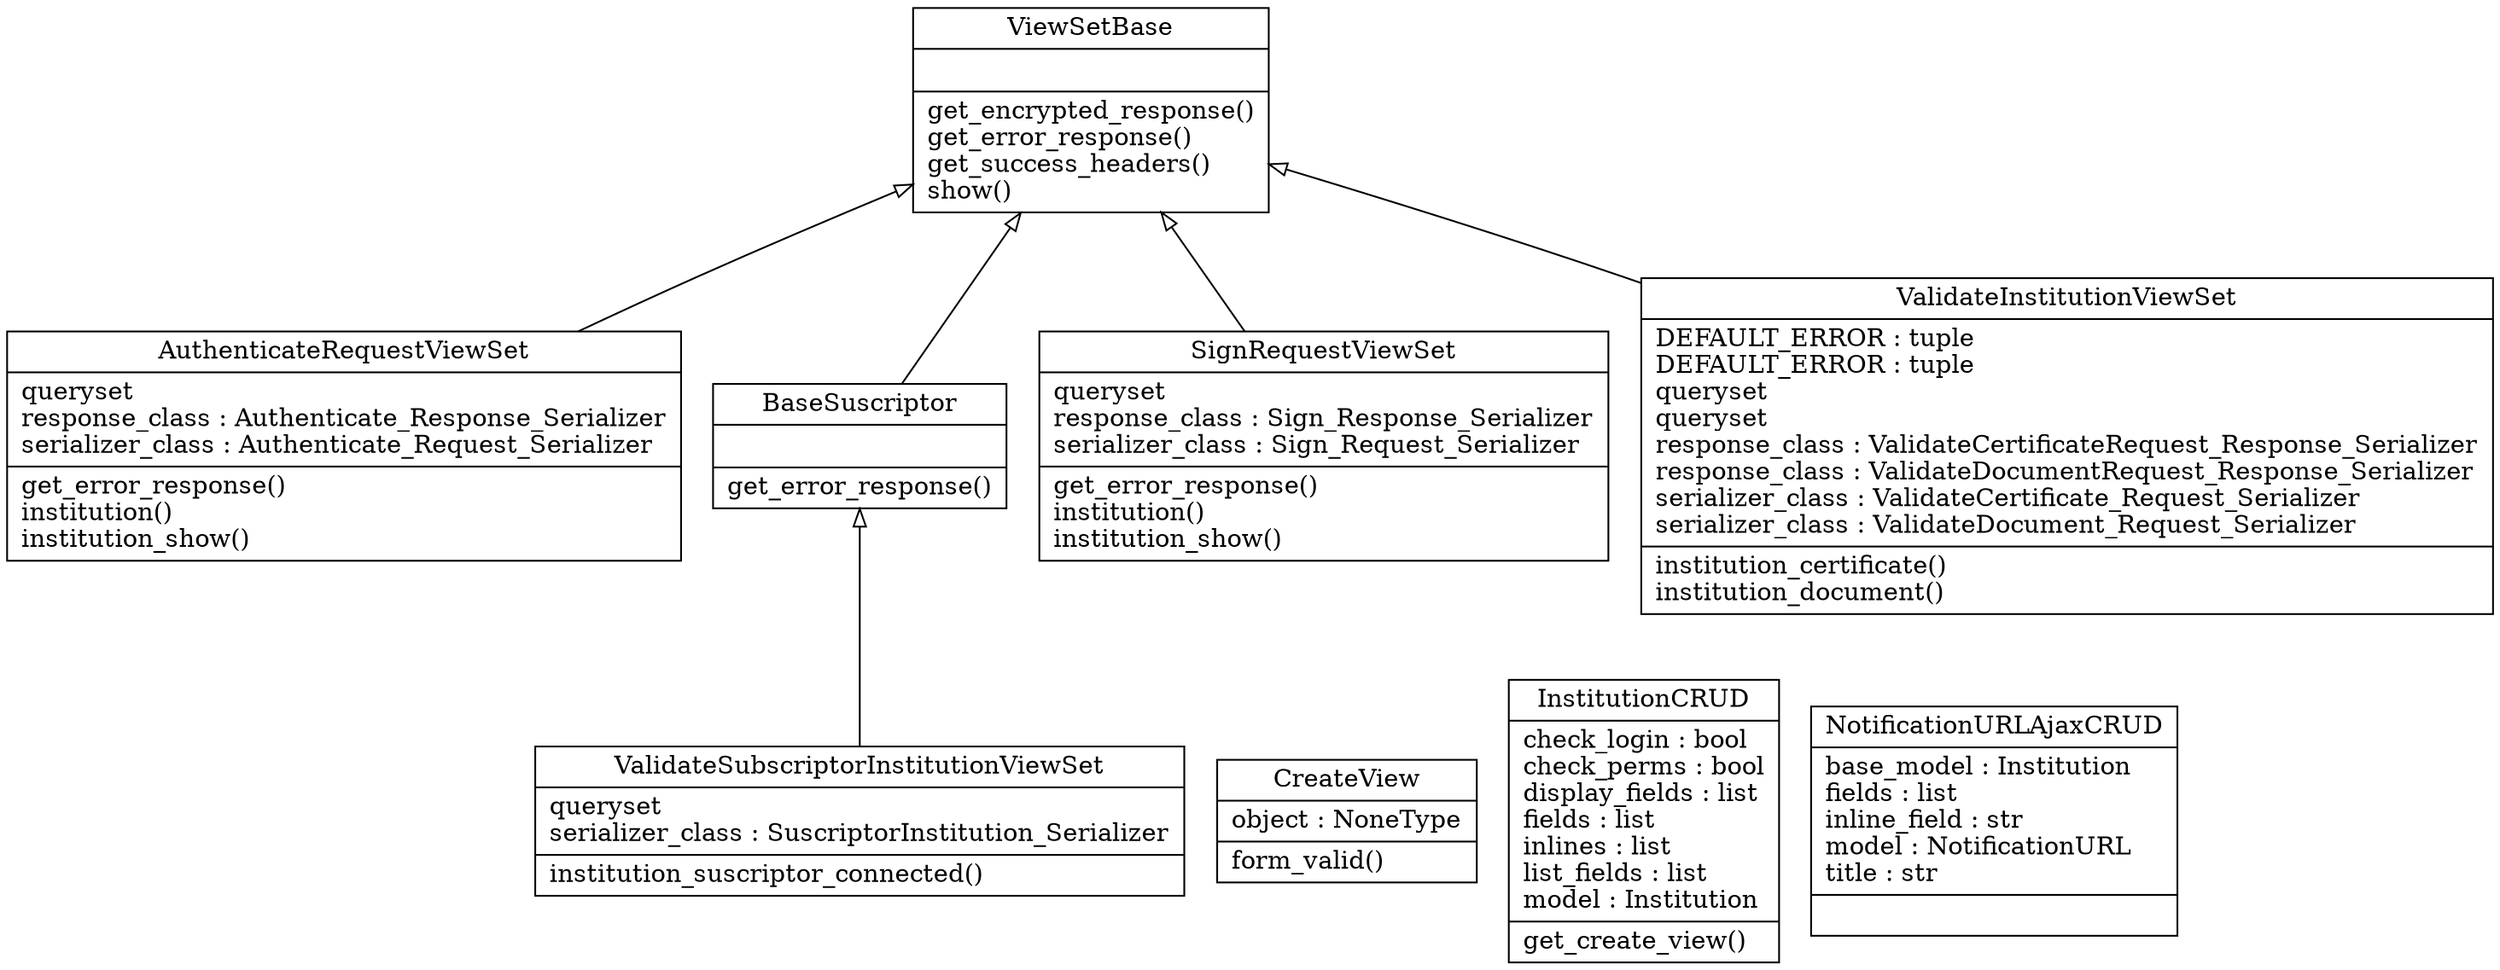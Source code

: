 digraph "classes" {
charset="utf-8"
rankdir=BT
"0" [label="{AuthenticateRequestViewSet|queryset\lresponse_class : Authenticate_Response_Serializer\lserializer_class : Authenticate_Request_Serializer\l|get_error_response()\linstitution()\linstitution_show()\l}", shape="record"];
"1" [label="{BaseSuscriptor|\l|get_error_response()\l}", shape="record"];
"2" [label="{CreateView|object : NoneType\l|form_valid()\l}", shape="record"];
"3" [label="{InstitutionCRUD|check_login : bool\lcheck_perms : bool\ldisplay_fields : list\lfields : list\linlines : list\llist_fields : list\lmodel : Institution\l|get_create_view()\l}", shape="record"];
"4" [label="{NotificationURLAjaxCRUD|base_model : Institution\lfields : list\linline_field : str\lmodel : NotificationURL\ltitle : str\l|}", shape="record"];
"5" [label="{SignRequestViewSet|queryset\lresponse_class : Sign_Response_Serializer\lserializer_class : Sign_Request_Serializer\l|get_error_response()\linstitution()\linstitution_show()\l}", shape="record"];
"6" [label="{ValidateInstitutionViewSet|DEFAULT_ERROR : tuple\lDEFAULT_ERROR : tuple\lqueryset\lqueryset\lresponse_class : ValidateCertificateRequest_Response_Serializer\lresponse_class : ValidateDocumentRequest_Response_Serializer\lserializer_class : ValidateCertificate_Request_Serializer\lserializer_class : ValidateDocument_Request_Serializer\l|institution_certificate()\linstitution_document()\l}", shape="record"];
"7" [label="{ValidateSubscriptorInstitutionViewSet|queryset\lserializer_class : SuscriptorInstitution_Serializer\l|institution_suscriptor_connected()\l}", shape="record"];
"8" [label="{ViewSetBase|\l|get_encrypted_response()\lget_error_response()\lget_success_headers()\lshow()\l}", shape="record"];
"0" -> "8" [arrowhead="empty", arrowtail="none"];
"1" -> "8" [arrowhead="empty", arrowtail="none"];
"5" -> "8" [arrowhead="empty", arrowtail="none"];
"6" -> "8" [arrowhead="empty", arrowtail="none"];
"7" -> "1" [arrowhead="empty", arrowtail="none"];
}
